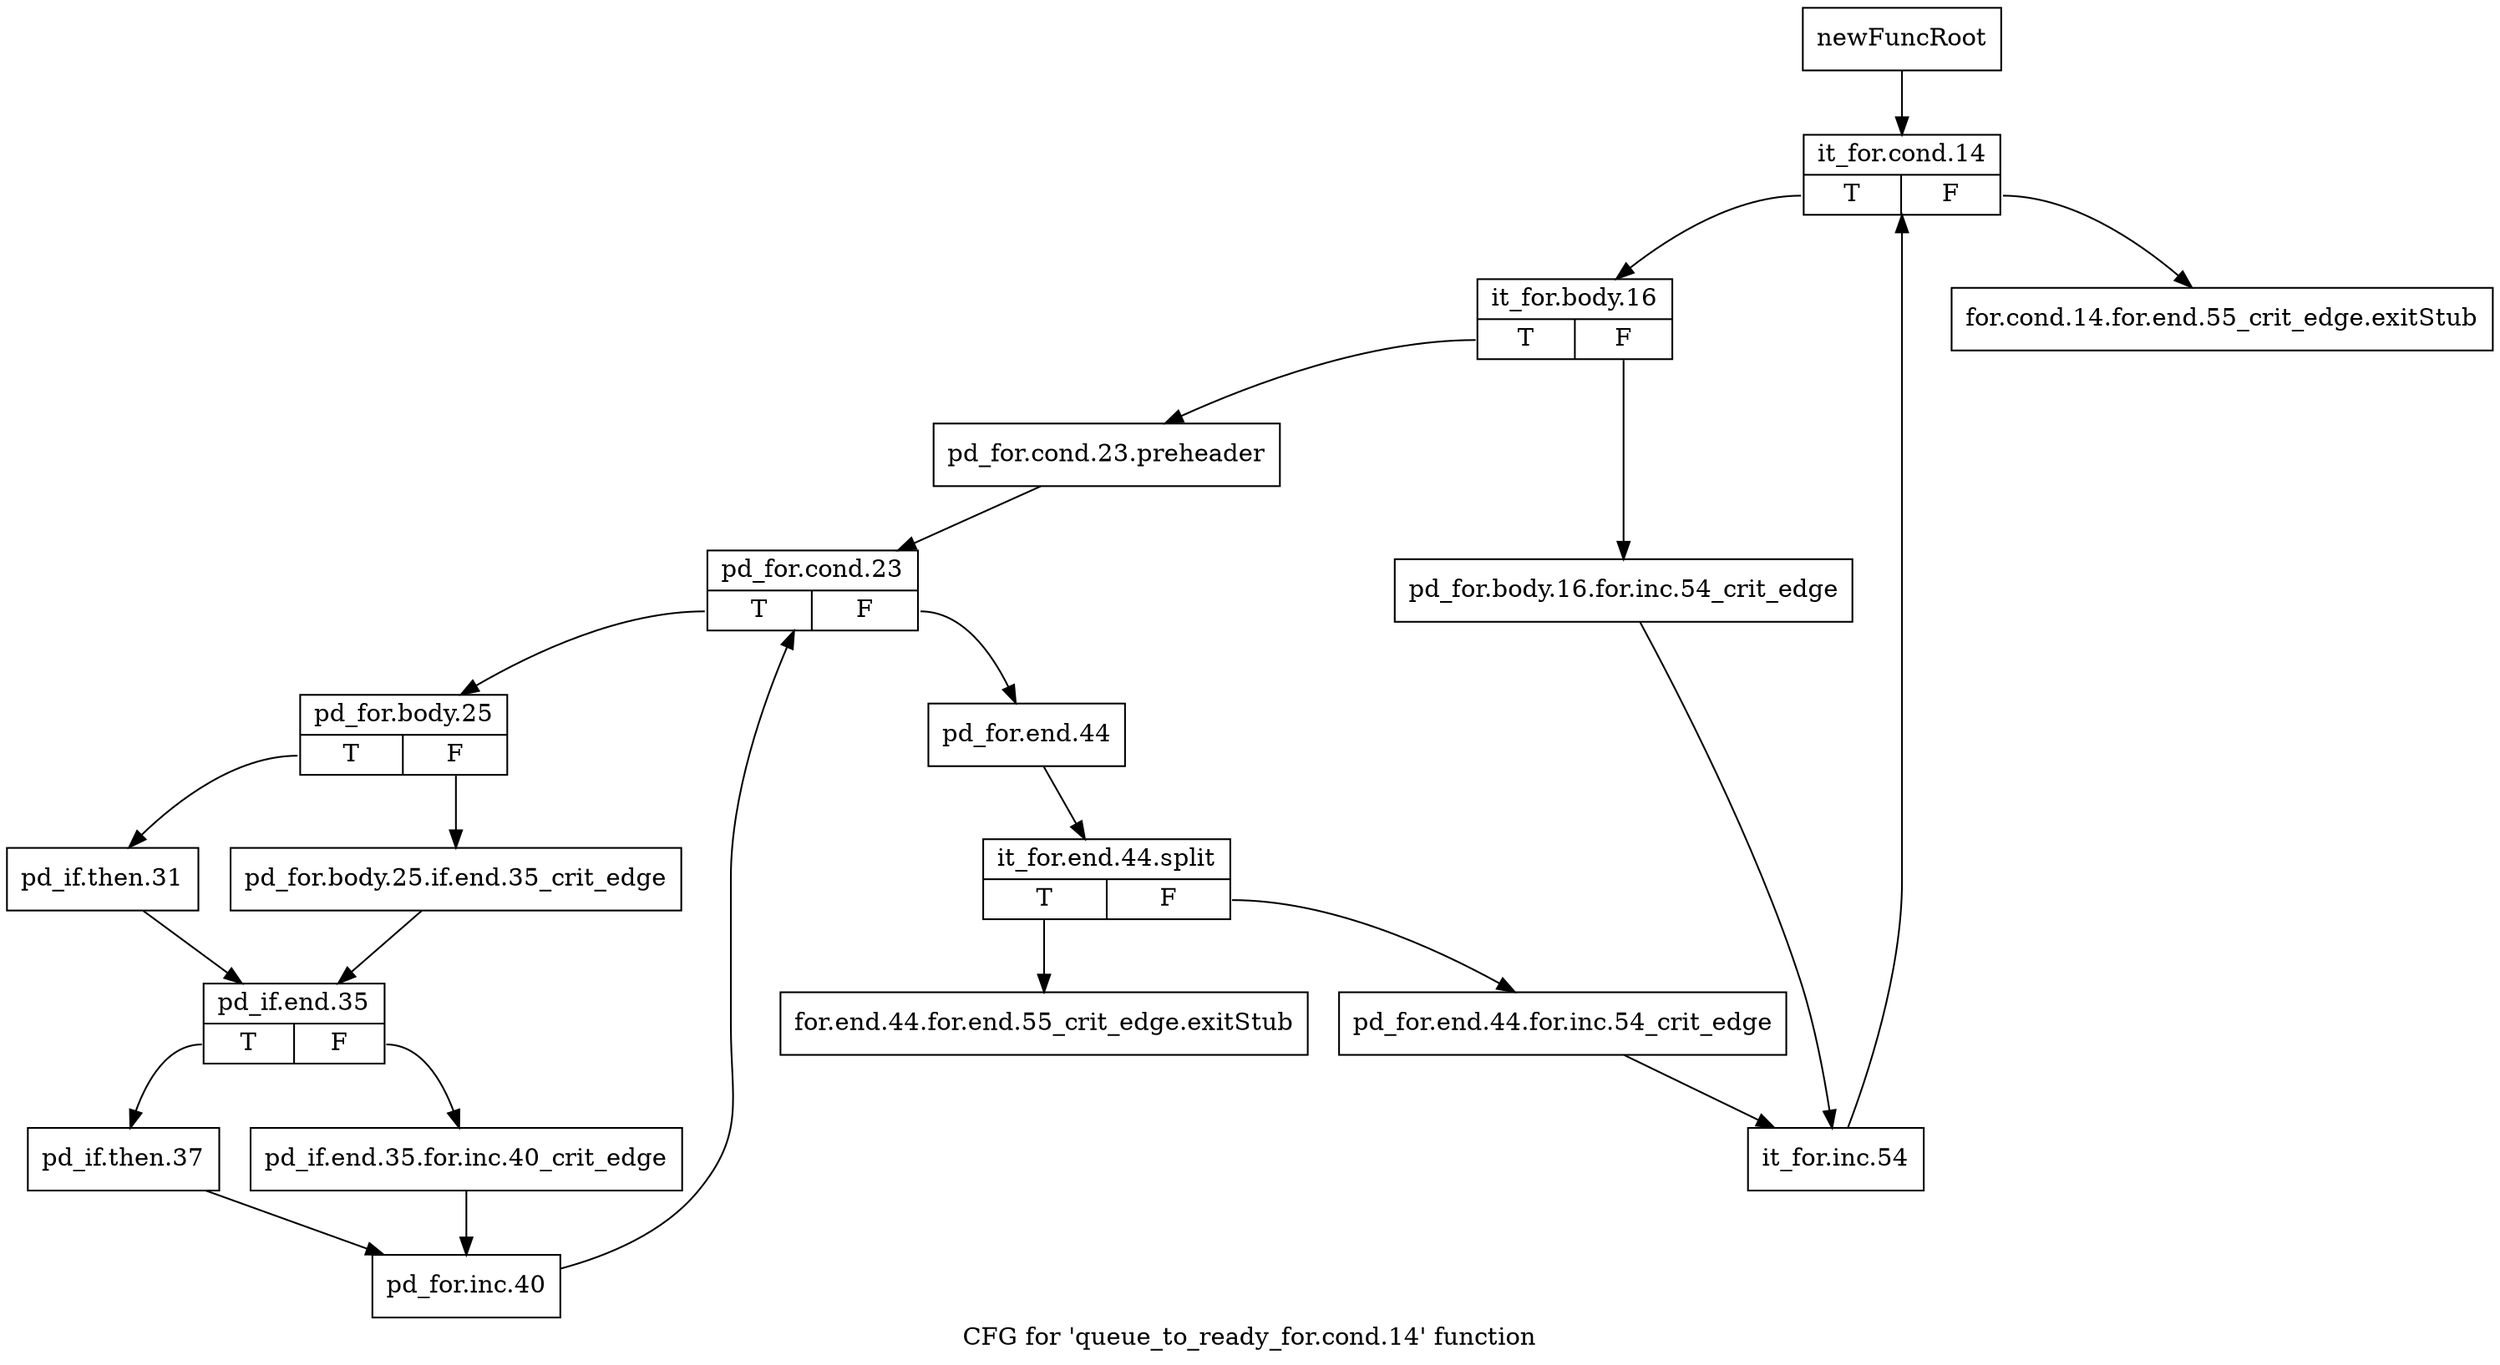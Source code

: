 digraph "CFG for 'queue_to_ready_for.cond.14' function" {
	label="CFG for 'queue_to_ready_for.cond.14' function";

	Node0xb2ab650 [shape=record,label="{newFuncRoot}"];
	Node0xb2ab650 -> Node0xb2b09f0;
	Node0xb2b0950 [shape=record,label="{for.cond.14.for.end.55_crit_edge.exitStub}"];
	Node0xb2b09a0 [shape=record,label="{for.end.44.for.end.55_crit_edge.exitStub}"];
	Node0xb2b09f0 [shape=record,label="{it_for.cond.14|{<s0>T|<s1>F}}"];
	Node0xb2b09f0:s0 -> Node0xb2b0a40;
	Node0xb2b09f0:s1 -> Node0xb2b0950;
	Node0xb2b0a40 [shape=record,label="{it_for.body.16|{<s0>T|<s1>F}}"];
	Node0xb2b0a40:s0 -> Node0xb2b0ae0;
	Node0xb2b0a40:s1 -> Node0xb2b0a90;
	Node0xb2b0a90 [shape=record,label="{pd_for.body.16.for.inc.54_crit_edge}"];
	Node0xb2b0a90 -> Node0xb2b0c20;
	Node0xb2b0ae0 [shape=record,label="{pd_for.cond.23.preheader}"];
	Node0xb2b0ae0 -> Node0xb2b0b30;
	Node0xb2b0b30 [shape=record,label="{pd_for.cond.23|{<s0>T|<s1>F}}"];
	Node0xb2b0b30:s0 -> Node0xb2b0c70;
	Node0xb2b0b30:s1 -> Node0xb2b0b80;
	Node0xb2b0b80 [shape=record,label="{pd_for.end.44}"];
	Node0xb2b0b80 -> Node0xf6e2c80;
	Node0xf6e2c80 [shape=record,label="{it_for.end.44.split|{<s0>T|<s1>F}}"];
	Node0xf6e2c80:s0 -> Node0xb2b09a0;
	Node0xf6e2c80:s1 -> Node0xb2b0bd0;
	Node0xb2b0bd0 [shape=record,label="{pd_for.end.44.for.inc.54_crit_edge}"];
	Node0xb2b0bd0 -> Node0xb2b0c20;
	Node0xb2b0c20 [shape=record,label="{it_for.inc.54}"];
	Node0xb2b0c20 -> Node0xb2b09f0;
	Node0xb2b0c70 [shape=record,label="{pd_for.body.25|{<s0>T|<s1>F}}"];
	Node0xb2b0c70:s0 -> Node0xb2b0d10;
	Node0xb2b0c70:s1 -> Node0xb2b0cc0;
	Node0xb2b0cc0 [shape=record,label="{pd_for.body.25.if.end.35_crit_edge}"];
	Node0xb2b0cc0 -> Node0xb2b0d60;
	Node0xb2b0d10 [shape=record,label="{pd_if.then.31}"];
	Node0xb2b0d10 -> Node0xb2b0d60;
	Node0xb2b0d60 [shape=record,label="{pd_if.end.35|{<s0>T|<s1>F}}"];
	Node0xb2b0d60:s0 -> Node0xb2b0e00;
	Node0xb2b0d60:s1 -> Node0xb2b0db0;
	Node0xb2b0db0 [shape=record,label="{pd_if.end.35.for.inc.40_crit_edge}"];
	Node0xb2b0db0 -> Node0xb2b0e50;
	Node0xb2b0e00 [shape=record,label="{pd_if.then.37}"];
	Node0xb2b0e00 -> Node0xb2b0e50;
	Node0xb2b0e50 [shape=record,label="{pd_for.inc.40}"];
	Node0xb2b0e50 -> Node0xb2b0b30;
}
